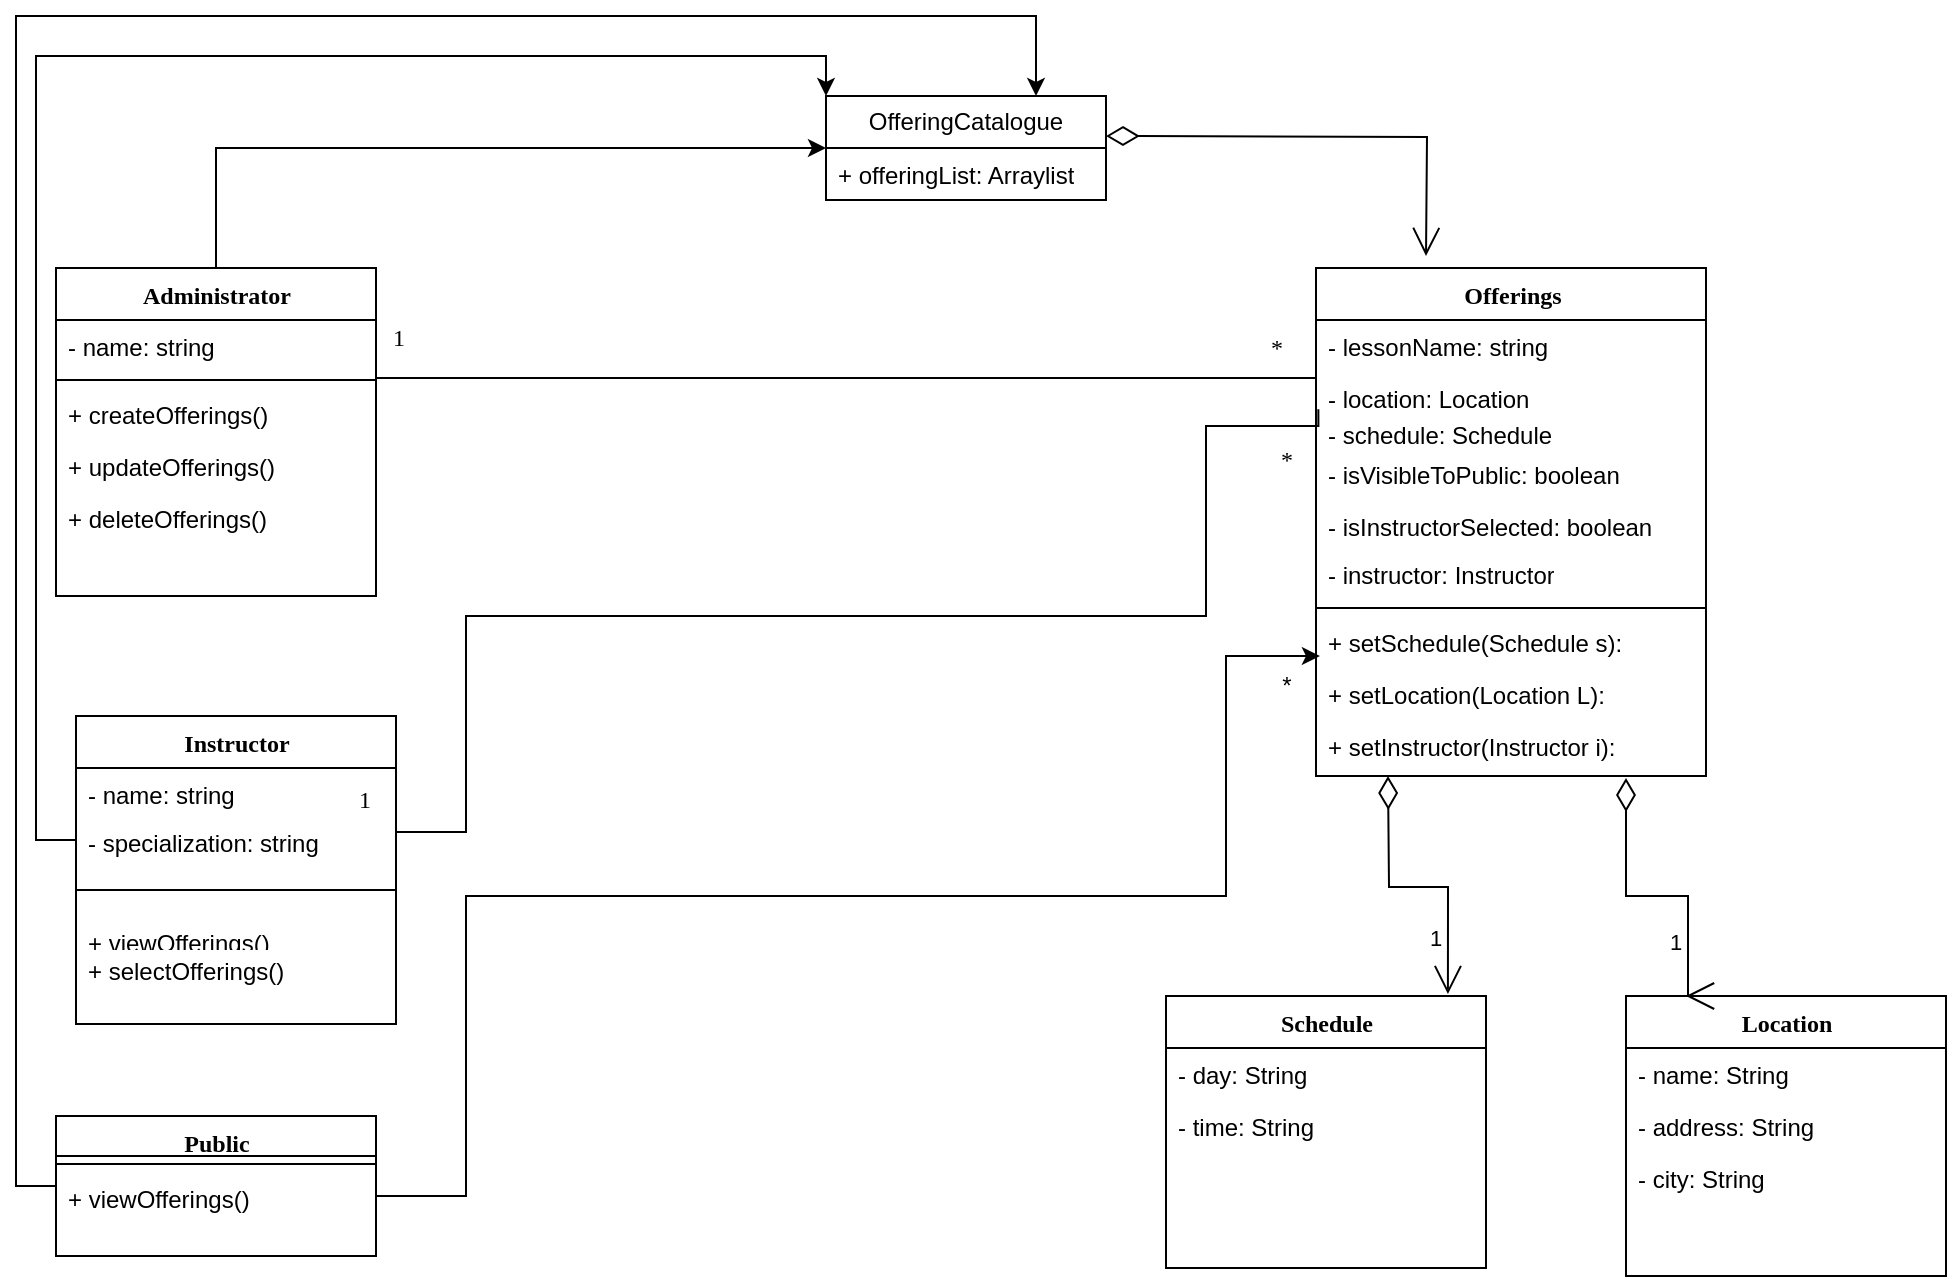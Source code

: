 <mxfile version="24.7.17">
  <diagram name="Page-1" id="6133507b-19e7-1e82-6fc7-422aa6c4b21f">
    <mxGraphModel dx="1434" dy="745" grid="1" gridSize="10" guides="1" tooltips="1" connect="1" arrows="1" fold="1" page="1" pageScale="1" pageWidth="1100" pageHeight="850" background="none" math="0" shadow="0">
      <root>
        <mxCell id="0" />
        <mxCell id="1" parent="0" />
        <mxCell id="Xn0viUcU6qRGE--6D4ZG-59" style="edgeStyle=orthogonalEdgeStyle;rounded=0;orthogonalLoop=1;jettySize=auto;html=1;exitX=0.5;exitY=0;exitDx=0;exitDy=0;entryX=0;entryY=0.5;entryDx=0;entryDy=0;" edge="1" parent="1" source="78961159f06e98e8-17" target="Xn0viUcU6qRGE--6D4ZG-53">
          <mxGeometry relative="1" as="geometry" />
        </mxCell>
        <mxCell id="78961159f06e98e8-17" value="Administrator" style="swimlane;html=1;fontStyle=1;align=center;verticalAlign=top;childLayout=stackLayout;horizontal=1;startSize=26;horizontalStack=0;resizeParent=1;resizeLast=0;collapsible=1;marginBottom=0;swimlaneFillColor=#ffffff;rounded=0;shadow=0;comic=0;labelBackgroundColor=none;strokeWidth=1;fillColor=none;fontFamily=Verdana;fontSize=12" parent="1" vertex="1">
          <mxGeometry x="35" y="136" width="160" height="164" as="geometry" />
        </mxCell>
        <mxCell id="78961159f06e98e8-23" value="- name: string" style="text;html=1;strokeColor=none;fillColor=none;align=left;verticalAlign=top;spacingLeft=4;spacingRight=4;whiteSpace=wrap;overflow=hidden;rotatable=0;points=[[0,0.5],[1,0.5]];portConstraint=eastwest;" parent="78961159f06e98e8-17" vertex="1">
          <mxGeometry y="26" width="160" height="26" as="geometry" />
        </mxCell>
        <mxCell id="78961159f06e98e8-19" value="" style="line;html=1;strokeWidth=1;fillColor=none;align=left;verticalAlign=middle;spacingTop=-1;spacingLeft=3;spacingRight=3;rotatable=0;labelPosition=right;points=[];portConstraint=eastwest;" parent="78961159f06e98e8-17" vertex="1">
          <mxGeometry y="52" width="160" height="8" as="geometry" />
        </mxCell>
        <mxCell id="78961159f06e98e8-27" value="+ createOfferings()" style="text;html=1;strokeColor=none;fillColor=none;align=left;verticalAlign=top;spacingLeft=4;spacingRight=4;whiteSpace=wrap;overflow=hidden;rotatable=0;points=[[0,0.5],[1,0.5]];portConstraint=eastwest;" parent="78961159f06e98e8-17" vertex="1">
          <mxGeometry y="60" width="160" height="26" as="geometry" />
        </mxCell>
        <mxCell id="Xn0viUcU6qRGE--6D4ZG-1" value="&lt;div&gt;+ updateOfferings()&lt;/div&gt;&lt;div&gt;&lt;br&gt;&lt;/div&gt;" style="text;html=1;strokeColor=none;fillColor=none;align=left;verticalAlign=top;spacingLeft=4;spacingRight=4;whiteSpace=wrap;overflow=hidden;rotatable=0;points=[[0,0.5],[1,0.5]];portConstraint=eastwest;" vertex="1" parent="78961159f06e98e8-17">
          <mxGeometry y="86" width="160" height="26" as="geometry" />
        </mxCell>
        <mxCell id="Xn0viUcU6qRGE--6D4ZG-2" value="&lt;div&gt;+ deleteOfferings()&lt;/div&gt;&lt;div&gt;&lt;br&gt;&lt;/div&gt;" style="text;html=1;strokeColor=none;fillColor=none;align=left;verticalAlign=top;spacingLeft=4;spacingRight=4;whiteSpace=wrap;overflow=hidden;rotatable=0;points=[[0,0.5],[1,0.5]];portConstraint=eastwest;" vertex="1" parent="78961159f06e98e8-17">
          <mxGeometry y="112" width="160" height="26" as="geometry" />
        </mxCell>
        <mxCell id="b94bc138ca980ef-8" style="edgeStyle=orthogonalEdgeStyle;rounded=0;html=1;labelBackgroundColor=none;startArrow=none;startFill=0;startSize=8;endArrow=none;endFill=0;endSize=16;fontFamily=Verdana;fontSize=12;" parent="1" source="78961159f06e98e8-43" target="78961159f06e98e8-17" edge="1">
          <mxGeometry relative="1" as="geometry">
            <Array as="points">
              <mxPoint x="565" y="191" />
              <mxPoint x="565" y="191" />
            </Array>
          </mxGeometry>
        </mxCell>
        <mxCell id="b94bc138ca980ef-15" value="*" style="text;html=1;resizable=0;points=[];align=center;verticalAlign=middle;labelBackgroundColor=#ffffff;fontSize=12;fontFamily=Verdana" parent="b94bc138ca980ef-8" vertex="1" connectable="0">
          <mxGeometry x="-0.575" y="-86" relative="1" as="geometry">
            <mxPoint x="80" y="71" as="offset" />
          </mxGeometry>
        </mxCell>
        <mxCell id="b94bc138ca980ef-16" value="1" style="text;html=1;resizable=0;points=[];align=center;verticalAlign=middle;labelBackgroundColor=#ffffff;fontSize=12;fontFamily=Verdana" parent="b94bc138ca980ef-8" vertex="1" connectable="0">
          <mxGeometry x="0.892" y="-1" relative="1" as="geometry">
            <mxPoint x="-15" y="-19" as="offset" />
          </mxGeometry>
        </mxCell>
        <mxCell id="78961159f06e98e8-43" value="Offerings" style="swimlane;html=1;fontStyle=1;align=center;verticalAlign=top;childLayout=stackLayout;horizontal=1;startSize=26;horizontalStack=0;resizeParent=1;resizeLast=0;collapsible=1;marginBottom=0;swimlaneFillColor=#ffffff;rounded=0;shadow=0;comic=0;labelBackgroundColor=none;strokeWidth=1;fillColor=none;fontFamily=Verdana;fontSize=12" parent="1" vertex="1">
          <mxGeometry x="665" y="136" width="195" height="254" as="geometry" />
        </mxCell>
        <mxCell id="78961159f06e98e8-44" value="- lessonName: string" style="text;html=1;strokeColor=none;fillColor=none;align=left;verticalAlign=top;spacingLeft=4;spacingRight=4;whiteSpace=wrap;overflow=hidden;rotatable=0;points=[[0,0.5],[1,0.5]];portConstraint=eastwest;" parent="78961159f06e98e8-43" vertex="1">
          <mxGeometry y="26" width="195" height="26" as="geometry" />
        </mxCell>
        <mxCell id="78961159f06e98e8-45" value="- location: Location" style="text;html=1;strokeColor=none;fillColor=none;align=left;verticalAlign=top;spacingLeft=4;spacingRight=4;whiteSpace=wrap;overflow=hidden;rotatable=0;points=[[0,0.5],[1,0.5]];portConstraint=eastwest;" parent="78961159f06e98e8-43" vertex="1">
          <mxGeometry y="52" width="195" height="18" as="geometry" />
        </mxCell>
        <mxCell id="Xn0viUcU6qRGE--6D4ZG-20" value="- schedule: Schedule" style="text;html=1;strokeColor=none;fillColor=none;align=left;verticalAlign=top;spacingLeft=4;spacingRight=4;whiteSpace=wrap;overflow=hidden;rotatable=0;points=[[0,0.5],[1,0.5]];portConstraint=eastwest;" vertex="1" parent="78961159f06e98e8-43">
          <mxGeometry y="70" width="195" height="20" as="geometry" />
        </mxCell>
        <mxCell id="Xn0viUcU6qRGE--6D4ZG-22" value="- isVisibleToPublic: boolean" style="text;html=1;strokeColor=none;fillColor=none;align=left;verticalAlign=top;spacingLeft=4;spacingRight=4;whiteSpace=wrap;overflow=hidden;rotatable=0;points=[[0,0.5],[1,0.5]];portConstraint=eastwest;" vertex="1" parent="78961159f06e98e8-43">
          <mxGeometry y="90" width="195" height="26" as="geometry" />
        </mxCell>
        <mxCell id="Xn0viUcU6qRGE--6D4ZG-21" value="- isInstructorSelected: boolean" style="text;html=1;strokeColor=none;fillColor=none;align=left;verticalAlign=top;spacingLeft=4;spacingRight=4;whiteSpace=wrap;overflow=hidden;rotatable=0;points=[[0,0.5],[1,0.5]];portConstraint=eastwest;" vertex="1" parent="78961159f06e98e8-43">
          <mxGeometry y="116" width="195" height="24" as="geometry" />
        </mxCell>
        <mxCell id="Xn0viUcU6qRGE--6D4ZG-26" value="- instructor: Instructor" style="text;html=1;strokeColor=none;fillColor=none;align=left;verticalAlign=top;spacingLeft=4;spacingRight=4;whiteSpace=wrap;overflow=hidden;rotatable=0;points=[[0,0.5],[1,0.5]];portConstraint=eastwest;" vertex="1" parent="78961159f06e98e8-43">
          <mxGeometry y="140" width="195" height="26" as="geometry" />
        </mxCell>
        <mxCell id="78961159f06e98e8-51" value="" style="line;html=1;strokeWidth=1;fillColor=none;align=left;verticalAlign=middle;spacingTop=-1;spacingLeft=3;spacingRight=3;rotatable=0;labelPosition=right;points=[];portConstraint=eastwest;" parent="78961159f06e98e8-43" vertex="1">
          <mxGeometry y="166" width="195" height="8" as="geometry" />
        </mxCell>
        <mxCell id="78961159f06e98e8-52" value="+ setSchedule(Schedule s): " style="text;html=1;strokeColor=none;fillColor=none;align=left;verticalAlign=top;spacingLeft=4;spacingRight=4;whiteSpace=wrap;overflow=hidden;rotatable=0;points=[[0,0.5],[1,0.5]];portConstraint=eastwest;" parent="78961159f06e98e8-43" vertex="1">
          <mxGeometry y="174" width="195" height="26" as="geometry" />
        </mxCell>
        <mxCell id="Xn0viUcU6qRGE--6D4ZG-23" value="+ setLocation(Location L): " style="text;html=1;strokeColor=none;fillColor=none;align=left;verticalAlign=top;spacingLeft=4;spacingRight=4;whiteSpace=wrap;overflow=hidden;rotatable=0;points=[[0,0.5],[1,0.5]];portConstraint=eastwest;" vertex="1" parent="78961159f06e98e8-43">
          <mxGeometry y="200" width="195" height="26" as="geometry" />
        </mxCell>
        <mxCell id="Xn0viUcU6qRGE--6D4ZG-24" value="+ setInstructor(Instructor i): " style="text;html=1;strokeColor=none;fillColor=none;align=left;verticalAlign=top;spacingLeft=4;spacingRight=4;whiteSpace=wrap;overflow=hidden;rotatable=0;points=[[0,0.5],[1,0.5]];portConstraint=eastwest;" vertex="1" parent="78961159f06e98e8-43">
          <mxGeometry y="226" width="195" height="26" as="geometry" />
        </mxCell>
        <mxCell id="Xn0viUcU6qRGE--6D4ZG-3" value="Instructor" style="swimlane;html=1;fontStyle=1;align=center;verticalAlign=top;childLayout=stackLayout;horizontal=1;startSize=26;horizontalStack=0;resizeParent=1;resizeLast=0;collapsible=1;marginBottom=0;swimlaneFillColor=#ffffff;rounded=0;shadow=0;comic=0;labelBackgroundColor=none;strokeWidth=1;fillColor=none;fontFamily=Verdana;fontSize=12" vertex="1" parent="1">
          <mxGeometry x="45" y="360" width="160" height="154" as="geometry" />
        </mxCell>
        <mxCell id="Xn0viUcU6qRGE--6D4ZG-4" value="- name: string" style="text;html=1;strokeColor=none;fillColor=none;align=left;verticalAlign=top;spacingLeft=4;spacingRight=4;whiteSpace=wrap;overflow=hidden;rotatable=0;points=[[0,0.5],[1,0.5]];portConstraint=eastwest;" vertex="1" parent="Xn0viUcU6qRGE--6D4ZG-3">
          <mxGeometry y="26" width="160" height="24" as="geometry" />
        </mxCell>
        <mxCell id="Xn0viUcU6qRGE--6D4ZG-52" value="- specialization: string" style="text;html=1;strokeColor=none;fillColor=none;align=left;verticalAlign=top;spacingLeft=4;spacingRight=4;whiteSpace=wrap;overflow=hidden;rotatable=0;points=[[0,0.5],[1,0.5]];portConstraint=eastwest;" vertex="1" parent="Xn0viUcU6qRGE--6D4ZG-3">
          <mxGeometry y="50" width="160" height="24" as="geometry" />
        </mxCell>
        <mxCell id="Xn0viUcU6qRGE--6D4ZG-5" value="" style="line;html=1;strokeWidth=1;fillColor=none;align=left;verticalAlign=middle;spacingTop=-1;spacingLeft=3;spacingRight=3;rotatable=0;labelPosition=right;points=[];portConstraint=eastwest;" vertex="1" parent="Xn0viUcU6qRGE--6D4ZG-3">
          <mxGeometry y="74" width="160" height="26" as="geometry" />
        </mxCell>
        <mxCell id="Xn0viUcU6qRGE--6D4ZG-6" value="+ viewOfferings()" style="text;html=1;strokeColor=none;fillColor=none;align=left;verticalAlign=top;spacingLeft=4;spacingRight=4;whiteSpace=wrap;overflow=hidden;rotatable=0;points=[[0,0.5],[1,0.5]];portConstraint=eastwest;" vertex="1" parent="Xn0viUcU6qRGE--6D4ZG-3">
          <mxGeometry y="100" width="160" height="14" as="geometry" />
        </mxCell>
        <mxCell id="Xn0viUcU6qRGE--6D4ZG-7" value="&lt;div&gt;+ selectOfferings()&lt;/div&gt;&lt;div&gt;&lt;br&gt;&lt;/div&gt;" style="text;html=1;strokeColor=none;fillColor=none;align=left;verticalAlign=top;spacingLeft=4;spacingRight=4;whiteSpace=wrap;overflow=hidden;rotatable=0;points=[[0,0.5],[1,0.5]];portConstraint=eastwest;" vertex="1" parent="Xn0viUcU6qRGE--6D4ZG-3">
          <mxGeometry y="114" width="160" height="26" as="geometry" />
        </mxCell>
        <mxCell id="Xn0viUcU6qRGE--6D4ZG-16" style="edgeStyle=orthogonalEdgeStyle;rounded=0;html=1;labelBackgroundColor=none;startArrow=none;startFill=0;startSize=8;endArrow=none;endFill=0;endSize=16;fontFamily=Verdana;fontSize=12;entryX=1;entryY=-0.077;entryDx=0;entryDy=0;entryPerimeter=0;exitX=0.006;exitY=1.038;exitDx=0;exitDy=0;exitPerimeter=0;" edge="1" parent="1" source="78961159f06e98e8-45" target="Xn0viUcU6qRGE--6D4ZG-6">
          <mxGeometry relative="1" as="geometry">
            <Array as="points">
              <mxPoint x="610" y="215" />
              <mxPoint x="610" y="310" />
              <mxPoint x="240" y="310" />
              <mxPoint x="240" y="418" />
            </Array>
            <mxPoint x="760" y="310" as="sourcePoint" />
            <mxPoint x="290" y="310" as="targetPoint" />
          </mxGeometry>
        </mxCell>
        <mxCell id="Xn0viUcU6qRGE--6D4ZG-17" value="*" style="text;html=1;resizable=0;points=[];align=center;verticalAlign=middle;labelBackgroundColor=#ffffff;fontSize=12;fontFamily=Verdana" vertex="1" connectable="0" parent="Xn0viUcU6qRGE--6D4ZG-16">
          <mxGeometry x="-0.575" y="-86" relative="1" as="geometry">
            <mxPoint x="126" y="-70" as="offset" />
          </mxGeometry>
        </mxCell>
        <mxCell id="Xn0viUcU6qRGE--6D4ZG-18" value="1" style="text;html=1;resizable=0;points=[];align=center;verticalAlign=middle;labelBackgroundColor=#ffffff;fontSize=12;fontFamily=Verdana" vertex="1" connectable="0" parent="Xn0viUcU6qRGE--6D4ZG-16">
          <mxGeometry x="0.892" y="-1" relative="1" as="geometry">
            <mxPoint x="-15" y="-19" as="offset" />
          </mxGeometry>
        </mxCell>
        <mxCell id="Xn0viUcU6qRGE--6D4ZG-61" style="edgeStyle=orthogonalEdgeStyle;rounded=0;orthogonalLoop=1;jettySize=auto;html=1;exitX=0;exitY=0.5;exitDx=0;exitDy=0;entryX=0.75;entryY=0;entryDx=0;entryDy=0;" edge="1" parent="1" source="Xn0viUcU6qRGE--6D4ZG-28" target="Xn0viUcU6qRGE--6D4ZG-53">
          <mxGeometry relative="1" as="geometry">
            <Array as="points">
              <mxPoint x="15" y="595" />
              <mxPoint x="15" y="10" />
              <mxPoint x="525" y="10" />
            </Array>
          </mxGeometry>
        </mxCell>
        <mxCell id="Xn0viUcU6qRGE--6D4ZG-28" value="Public" style="swimlane;html=1;fontStyle=1;align=center;verticalAlign=top;childLayout=stackLayout;horizontal=1;startSize=20;horizontalStack=0;resizeParent=1;resizeLast=0;collapsible=1;marginBottom=0;swimlaneFillColor=#ffffff;rounded=0;shadow=0;comic=0;labelBackgroundColor=none;strokeWidth=1;fillColor=none;fontFamily=Verdana;fontSize=12" vertex="1" parent="1">
          <mxGeometry x="35" y="560" width="160" height="70" as="geometry" />
        </mxCell>
        <mxCell id="Xn0viUcU6qRGE--6D4ZG-30" value="" style="line;html=1;strokeWidth=1;fillColor=none;align=left;verticalAlign=middle;spacingTop=-1;spacingLeft=3;spacingRight=3;rotatable=0;labelPosition=right;points=[];portConstraint=eastwest;" vertex="1" parent="Xn0viUcU6qRGE--6D4ZG-28">
          <mxGeometry y="20" width="160" height="8" as="geometry" />
        </mxCell>
        <mxCell id="Xn0viUcU6qRGE--6D4ZG-31" value="+ viewOfferings()" style="text;html=1;strokeColor=none;fillColor=none;align=left;verticalAlign=top;spacingLeft=4;spacingRight=4;whiteSpace=wrap;overflow=hidden;rotatable=0;points=[[0,0.5],[1,0.5]];portConstraint=eastwest;" vertex="1" parent="Xn0viUcU6qRGE--6D4ZG-28">
          <mxGeometry y="28" width="160" height="32" as="geometry" />
        </mxCell>
        <mxCell id="Xn0viUcU6qRGE--6D4ZG-36" value="" style="endArrow=classic;html=1;rounded=0;exitX=1;exitY=0.5;exitDx=0;exitDy=0;edgeStyle=orthogonalEdgeStyle;entryX=0.01;entryY=0.769;entryDx=0;entryDy=0;entryPerimeter=0;" edge="1" parent="1" target="78961159f06e98e8-52">
          <mxGeometry width="50" height="50" relative="1" as="geometry">
            <mxPoint x="195" y="600" as="sourcePoint" />
            <mxPoint x="659.93" y="330" as="targetPoint" />
            <Array as="points">
              <mxPoint x="240" y="600" />
              <mxPoint x="240" y="450" />
              <mxPoint x="620" y="450" />
              <mxPoint x="620" y="330" />
            </Array>
          </mxGeometry>
        </mxCell>
        <mxCell id="Xn0viUcU6qRGE--6D4ZG-37" value="*" style="text;html=1;align=center;verticalAlign=middle;resizable=0;points=[];autosize=1;strokeColor=none;fillColor=none;" vertex="1" parent="1">
          <mxGeometry x="635" y="330" width="30" height="30" as="geometry" />
        </mxCell>
        <mxCell id="Xn0viUcU6qRGE--6D4ZG-39" value="Schedule" style="swimlane;html=1;fontStyle=1;align=center;verticalAlign=top;childLayout=stackLayout;horizontal=1;startSize=26;horizontalStack=0;resizeParent=1;resizeLast=0;collapsible=1;marginBottom=0;swimlaneFillColor=#ffffff;rounded=0;shadow=0;comic=0;labelBackgroundColor=none;strokeWidth=1;fillColor=none;fontFamily=Verdana;fontSize=12" vertex="1" parent="1">
          <mxGeometry x="590" y="500" width="160" height="136" as="geometry" />
        </mxCell>
        <mxCell id="Xn0viUcU6qRGE--6D4ZG-40" value="- day: String" style="text;html=1;strokeColor=none;fillColor=none;align=left;verticalAlign=top;spacingLeft=4;spacingRight=4;whiteSpace=wrap;overflow=hidden;rotatable=0;points=[[0,0.5],[1,0.5]];portConstraint=eastwest;" vertex="1" parent="Xn0viUcU6qRGE--6D4ZG-39">
          <mxGeometry y="26" width="160" height="26" as="geometry" />
        </mxCell>
        <mxCell id="Xn0viUcU6qRGE--6D4ZG-44" value="- time: String" style="text;html=1;strokeColor=none;fillColor=none;align=left;verticalAlign=top;spacingLeft=4;spacingRight=4;whiteSpace=wrap;overflow=hidden;rotatable=0;points=[[0,0.5],[1,0.5]];portConstraint=eastwest;" vertex="1" parent="Xn0viUcU6qRGE--6D4ZG-39">
          <mxGeometry y="52" width="160" height="26" as="geometry" />
        </mxCell>
        <mxCell id="Xn0viUcU6qRGE--6D4ZG-45" value="1" style="endArrow=open;html=1;endSize=12;startArrow=diamondThin;startSize=14;startFill=0;edgeStyle=orthogonalEdgeStyle;align=left;verticalAlign=bottom;rounded=0;entryX=0.881;entryY=-0.007;entryDx=0;entryDy=0;entryPerimeter=0;" edge="1" parent="1" target="Xn0viUcU6qRGE--6D4ZG-39">
          <mxGeometry x="0.725" y="-11" relative="1" as="geometry">
            <mxPoint x="701" y="390" as="sourcePoint" />
            <mxPoint x="860" y="430" as="targetPoint" />
            <mxPoint as="offset" />
          </mxGeometry>
        </mxCell>
        <mxCell id="Xn0viUcU6qRGE--6D4ZG-46" value="Location" style="swimlane;html=1;fontStyle=1;align=center;verticalAlign=top;childLayout=stackLayout;horizontal=1;startSize=26;horizontalStack=0;resizeParent=1;resizeLast=0;collapsible=1;marginBottom=0;swimlaneFillColor=#ffffff;rounded=0;shadow=0;comic=0;labelBackgroundColor=none;strokeWidth=1;fillColor=none;fontFamily=Verdana;fontSize=12" vertex="1" parent="1">
          <mxGeometry x="820" y="500" width="160" height="140" as="geometry" />
        </mxCell>
        <mxCell id="Xn0viUcU6qRGE--6D4ZG-47" value="- name: String" style="text;html=1;strokeColor=none;fillColor=none;align=left;verticalAlign=top;spacingLeft=4;spacingRight=4;whiteSpace=wrap;overflow=hidden;rotatable=0;points=[[0,0.5],[1,0.5]];portConstraint=eastwest;" vertex="1" parent="Xn0viUcU6qRGE--6D4ZG-46">
          <mxGeometry y="26" width="160" height="26" as="geometry" />
        </mxCell>
        <mxCell id="Xn0viUcU6qRGE--6D4ZG-50" value="- address: String" style="text;html=1;strokeColor=none;fillColor=none;align=left;verticalAlign=top;spacingLeft=4;spacingRight=4;whiteSpace=wrap;overflow=hidden;rotatable=0;points=[[0,0.5],[1,0.5]];portConstraint=eastwest;" vertex="1" parent="Xn0viUcU6qRGE--6D4ZG-46">
          <mxGeometry y="52" width="160" height="26" as="geometry" />
        </mxCell>
        <mxCell id="Xn0viUcU6qRGE--6D4ZG-51" value="- city: String" style="text;html=1;strokeColor=none;fillColor=none;align=left;verticalAlign=top;spacingLeft=4;spacingRight=4;whiteSpace=wrap;overflow=hidden;rotatable=0;points=[[0,0.5],[1,0.5]];portConstraint=eastwest;" vertex="1" parent="Xn0viUcU6qRGE--6D4ZG-46">
          <mxGeometry y="78" width="160" height="26" as="geometry" />
        </mxCell>
        <mxCell id="Xn0viUcU6qRGE--6D4ZG-49" value="1" style="endArrow=open;html=1;endSize=12;startArrow=diamondThin;startSize=14;startFill=0;edgeStyle=orthogonalEdgeStyle;align=left;verticalAlign=bottom;rounded=0;entryX=0.881;entryY=-0.007;entryDx=0;entryDy=0;entryPerimeter=0;" edge="1" parent="1">
          <mxGeometry x="0.725" y="-11" relative="1" as="geometry">
            <mxPoint x="820" y="391" as="sourcePoint" />
            <mxPoint x="850" y="500" as="targetPoint" />
            <mxPoint as="offset" />
            <Array as="points">
              <mxPoint x="820" y="450" />
              <mxPoint x="851" y="450" />
            </Array>
          </mxGeometry>
        </mxCell>
        <mxCell id="Xn0viUcU6qRGE--6D4ZG-53" value="OfferingCatalogue" style="swimlane;fontStyle=0;childLayout=stackLayout;horizontal=1;startSize=26;fillColor=none;horizontalStack=0;resizeParent=1;resizeParentMax=0;resizeLast=0;collapsible=1;marginBottom=0;whiteSpace=wrap;html=1;" vertex="1" parent="1">
          <mxGeometry x="420" y="50" width="140" height="52" as="geometry" />
        </mxCell>
        <mxCell id="Xn0viUcU6qRGE--6D4ZG-54" value="+ offeringList: Arraylist" style="text;strokeColor=none;fillColor=none;align=left;verticalAlign=top;spacingLeft=4;spacingRight=4;overflow=hidden;rotatable=0;points=[[0,0.5],[1,0.5]];portConstraint=eastwest;whiteSpace=wrap;html=1;" vertex="1" parent="Xn0viUcU6qRGE--6D4ZG-53">
          <mxGeometry y="26" width="140" height="26" as="geometry" />
        </mxCell>
        <mxCell id="Xn0viUcU6qRGE--6D4ZG-58" value="" style="endArrow=open;html=1;endSize=12;startArrow=diamondThin;startSize=14;startFill=0;edgeStyle=orthogonalEdgeStyle;align=left;verticalAlign=bottom;rounded=0;" edge="1" parent="1">
          <mxGeometry x="-1" y="3" relative="1" as="geometry">
            <mxPoint x="560" y="70" as="sourcePoint" />
            <mxPoint x="720" y="130" as="targetPoint" />
          </mxGeometry>
        </mxCell>
        <mxCell id="Xn0viUcU6qRGE--6D4ZG-60" style="edgeStyle=orthogonalEdgeStyle;rounded=0;orthogonalLoop=1;jettySize=auto;html=1;exitX=0;exitY=0.5;exitDx=0;exitDy=0;entryX=0;entryY=0;entryDx=0;entryDy=0;" edge="1" parent="1" source="Xn0viUcU6qRGE--6D4ZG-52" target="Xn0viUcU6qRGE--6D4ZG-53">
          <mxGeometry relative="1" as="geometry" />
        </mxCell>
      </root>
    </mxGraphModel>
  </diagram>
</mxfile>
